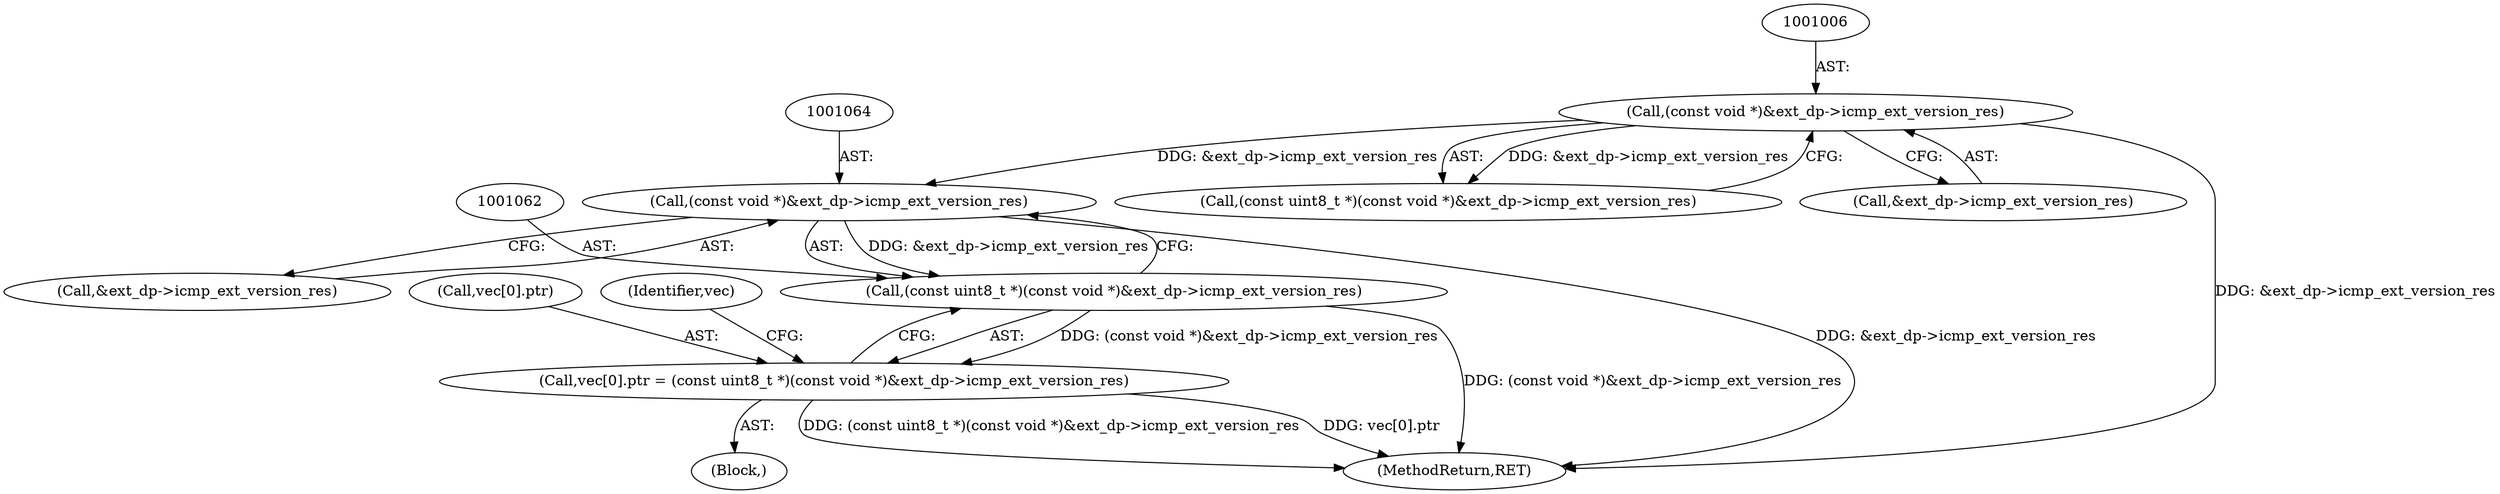 digraph "0_tcpdump_2b62d1dda41590db29368ec7ba5f4faf3464765a@pointer" {
"1001063" [label="(Call,(const void *)&ext_dp->icmp_ext_version_res)"];
"1001005" [label="(Call,(const void *)&ext_dp->icmp_ext_version_res)"];
"1001061" [label="(Call,(const uint8_t *)(const void *)&ext_dp->icmp_ext_version_res)"];
"1001055" [label="(Call,vec[0].ptr = (const uint8_t *)(const void *)&ext_dp->icmp_ext_version_res)"];
"1001003" [label="(Call,(const uint8_t *)(const void *)&ext_dp->icmp_ext_version_res)"];
"1001063" [label="(Call,(const void *)&ext_dp->icmp_ext_version_res)"];
"1001055" [label="(Call,vec[0].ptr = (const uint8_t *)(const void *)&ext_dp->icmp_ext_version_res)"];
"1001056" [label="(Call,vec[0].ptr)"];
"1001245" [label="(MethodReturn,RET)"];
"1001007" [label="(Call,&ext_dp->icmp_ext_version_res)"];
"1000987" [label="(Block,)"];
"1001072" [label="(Identifier,vec)"];
"1001005" [label="(Call,(const void *)&ext_dp->icmp_ext_version_res)"];
"1001065" [label="(Call,&ext_dp->icmp_ext_version_res)"];
"1001061" [label="(Call,(const uint8_t *)(const void *)&ext_dp->icmp_ext_version_res)"];
"1001063" -> "1001061"  [label="AST: "];
"1001063" -> "1001065"  [label="CFG: "];
"1001064" -> "1001063"  [label="AST: "];
"1001065" -> "1001063"  [label="AST: "];
"1001061" -> "1001063"  [label="CFG: "];
"1001063" -> "1001245"  [label="DDG: &ext_dp->icmp_ext_version_res"];
"1001063" -> "1001061"  [label="DDG: &ext_dp->icmp_ext_version_res"];
"1001005" -> "1001063"  [label="DDG: &ext_dp->icmp_ext_version_res"];
"1001005" -> "1001003"  [label="AST: "];
"1001005" -> "1001007"  [label="CFG: "];
"1001006" -> "1001005"  [label="AST: "];
"1001007" -> "1001005"  [label="AST: "];
"1001003" -> "1001005"  [label="CFG: "];
"1001005" -> "1001245"  [label="DDG: &ext_dp->icmp_ext_version_res"];
"1001005" -> "1001003"  [label="DDG: &ext_dp->icmp_ext_version_res"];
"1001061" -> "1001055"  [label="AST: "];
"1001062" -> "1001061"  [label="AST: "];
"1001055" -> "1001061"  [label="CFG: "];
"1001061" -> "1001245"  [label="DDG: (const void *)&ext_dp->icmp_ext_version_res"];
"1001061" -> "1001055"  [label="DDG: (const void *)&ext_dp->icmp_ext_version_res"];
"1001055" -> "1000987"  [label="AST: "];
"1001056" -> "1001055"  [label="AST: "];
"1001072" -> "1001055"  [label="CFG: "];
"1001055" -> "1001245"  [label="DDG: (const uint8_t *)(const void *)&ext_dp->icmp_ext_version_res"];
"1001055" -> "1001245"  [label="DDG: vec[0].ptr"];
}
